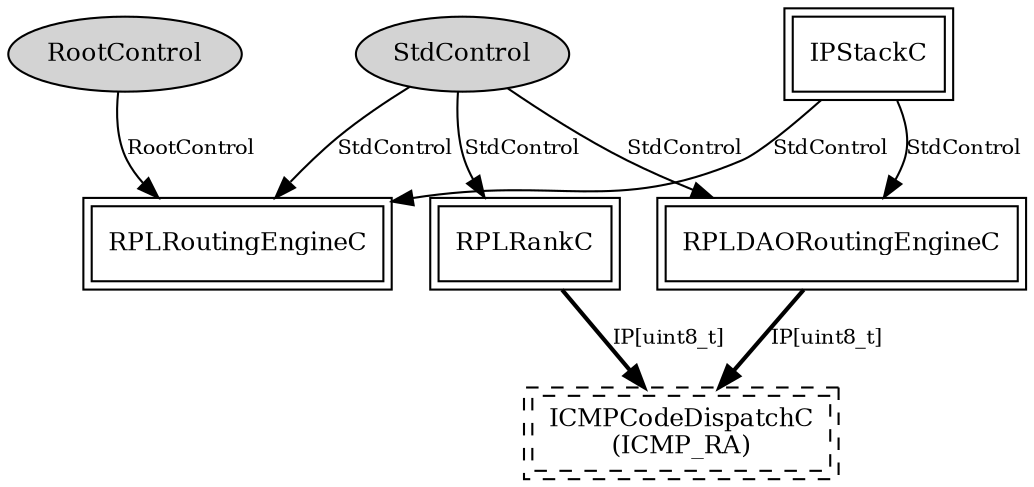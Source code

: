 digraph "tos.lib.net.rpl.RPLRoutingC" {
  n0x414be010 [shape=ellipse, style=filled, label="RootControl", fontsize=12];
  "RPLRoutingEngineC" [fontsize=12, shape=box,peripheries=2, URL="../chtml/tos.lib.net.rpl.RPLRoutingEngineC.html"];
  n0x414c2c50 [shape=ellipse, style=filled, label="StdControl", fontsize=12];
  "RPLDAORoutingEngineC" [fontsize=12, shape=box,peripheries=2, URL="../chtml/tos.lib.net.rpl.RPLDAORoutingEngineC.html"];
  "RPLRankC" [fontsize=12, shape=box,peripheries=2, URL="../chtml/tos.lib.net.rpl.RPLRankC.html"];
  "RPLRoutingEngineC" [fontsize=12, shape=box,peripheries=2, URL="../chtml/tos.lib.net.rpl.RPLRoutingEngineC.html"];
  "RPLRankC" [fontsize=12, shape=box,peripheries=2, URL="../chtml/tos.lib.net.rpl.RPLRankC.html"];
  "RPLRoutingC.ICMP_RA" [fontsize=12, shape=box,peripheries=2, style=dashed, label="ICMPCodeDispatchC\n(ICMP_RA)", URL="../chtml/tos.lib.net.blip.icmp.ICMPCodeDispatchC.html"];
  "RPLDAORoutingEngineC" [fontsize=12, shape=box,peripheries=2, URL="../chtml/tos.lib.net.rpl.RPLDAORoutingEngineC.html"];
  "IPStackC" [fontsize=12, shape=box,peripheries=2, URL="../chtml/tos.lib.net.blip.IPStackC.html"];
  "n0x414be010" -> "RPLRoutingEngineC" [label="RootControl", URL="../ihtml/tos.lib.net.RootControl.html", fontsize=10];
  "n0x414c2c50" -> "RPLDAORoutingEngineC" [label="StdControl", URL="../ihtml/tos.interfaces.StdControl.html", fontsize=10];
  "n0x414c2c50" -> "RPLRankC" [label="StdControl", URL="../ihtml/tos.interfaces.StdControl.html", fontsize=10];
  "n0x414c2c50" -> "RPLRoutingEngineC" [label="StdControl", URL="../ihtml/tos.interfaces.StdControl.html", fontsize=10];
  "RPLRankC" -> "RPLRoutingC.ICMP_RA" [label="IP[uint8_t]", style=bold, URL="../ihtml/tos.lib.net.blip.interfaces.IP.html", fontsize=10];
  "RPLDAORoutingEngineC" -> "RPLRoutingC.ICMP_RA" [label="IP[uint8_t]", style=bold, URL="../ihtml/tos.lib.net.blip.interfaces.IP.html", fontsize=10];
  "IPStackC" -> "RPLDAORoutingEngineC" [label="StdControl", URL="../ihtml/tos.interfaces.StdControl.html", fontsize=10];
  "IPStackC" -> "RPLRoutingEngineC" [label="StdControl", URL="../ihtml/tos.interfaces.StdControl.html", fontsize=10];
}
